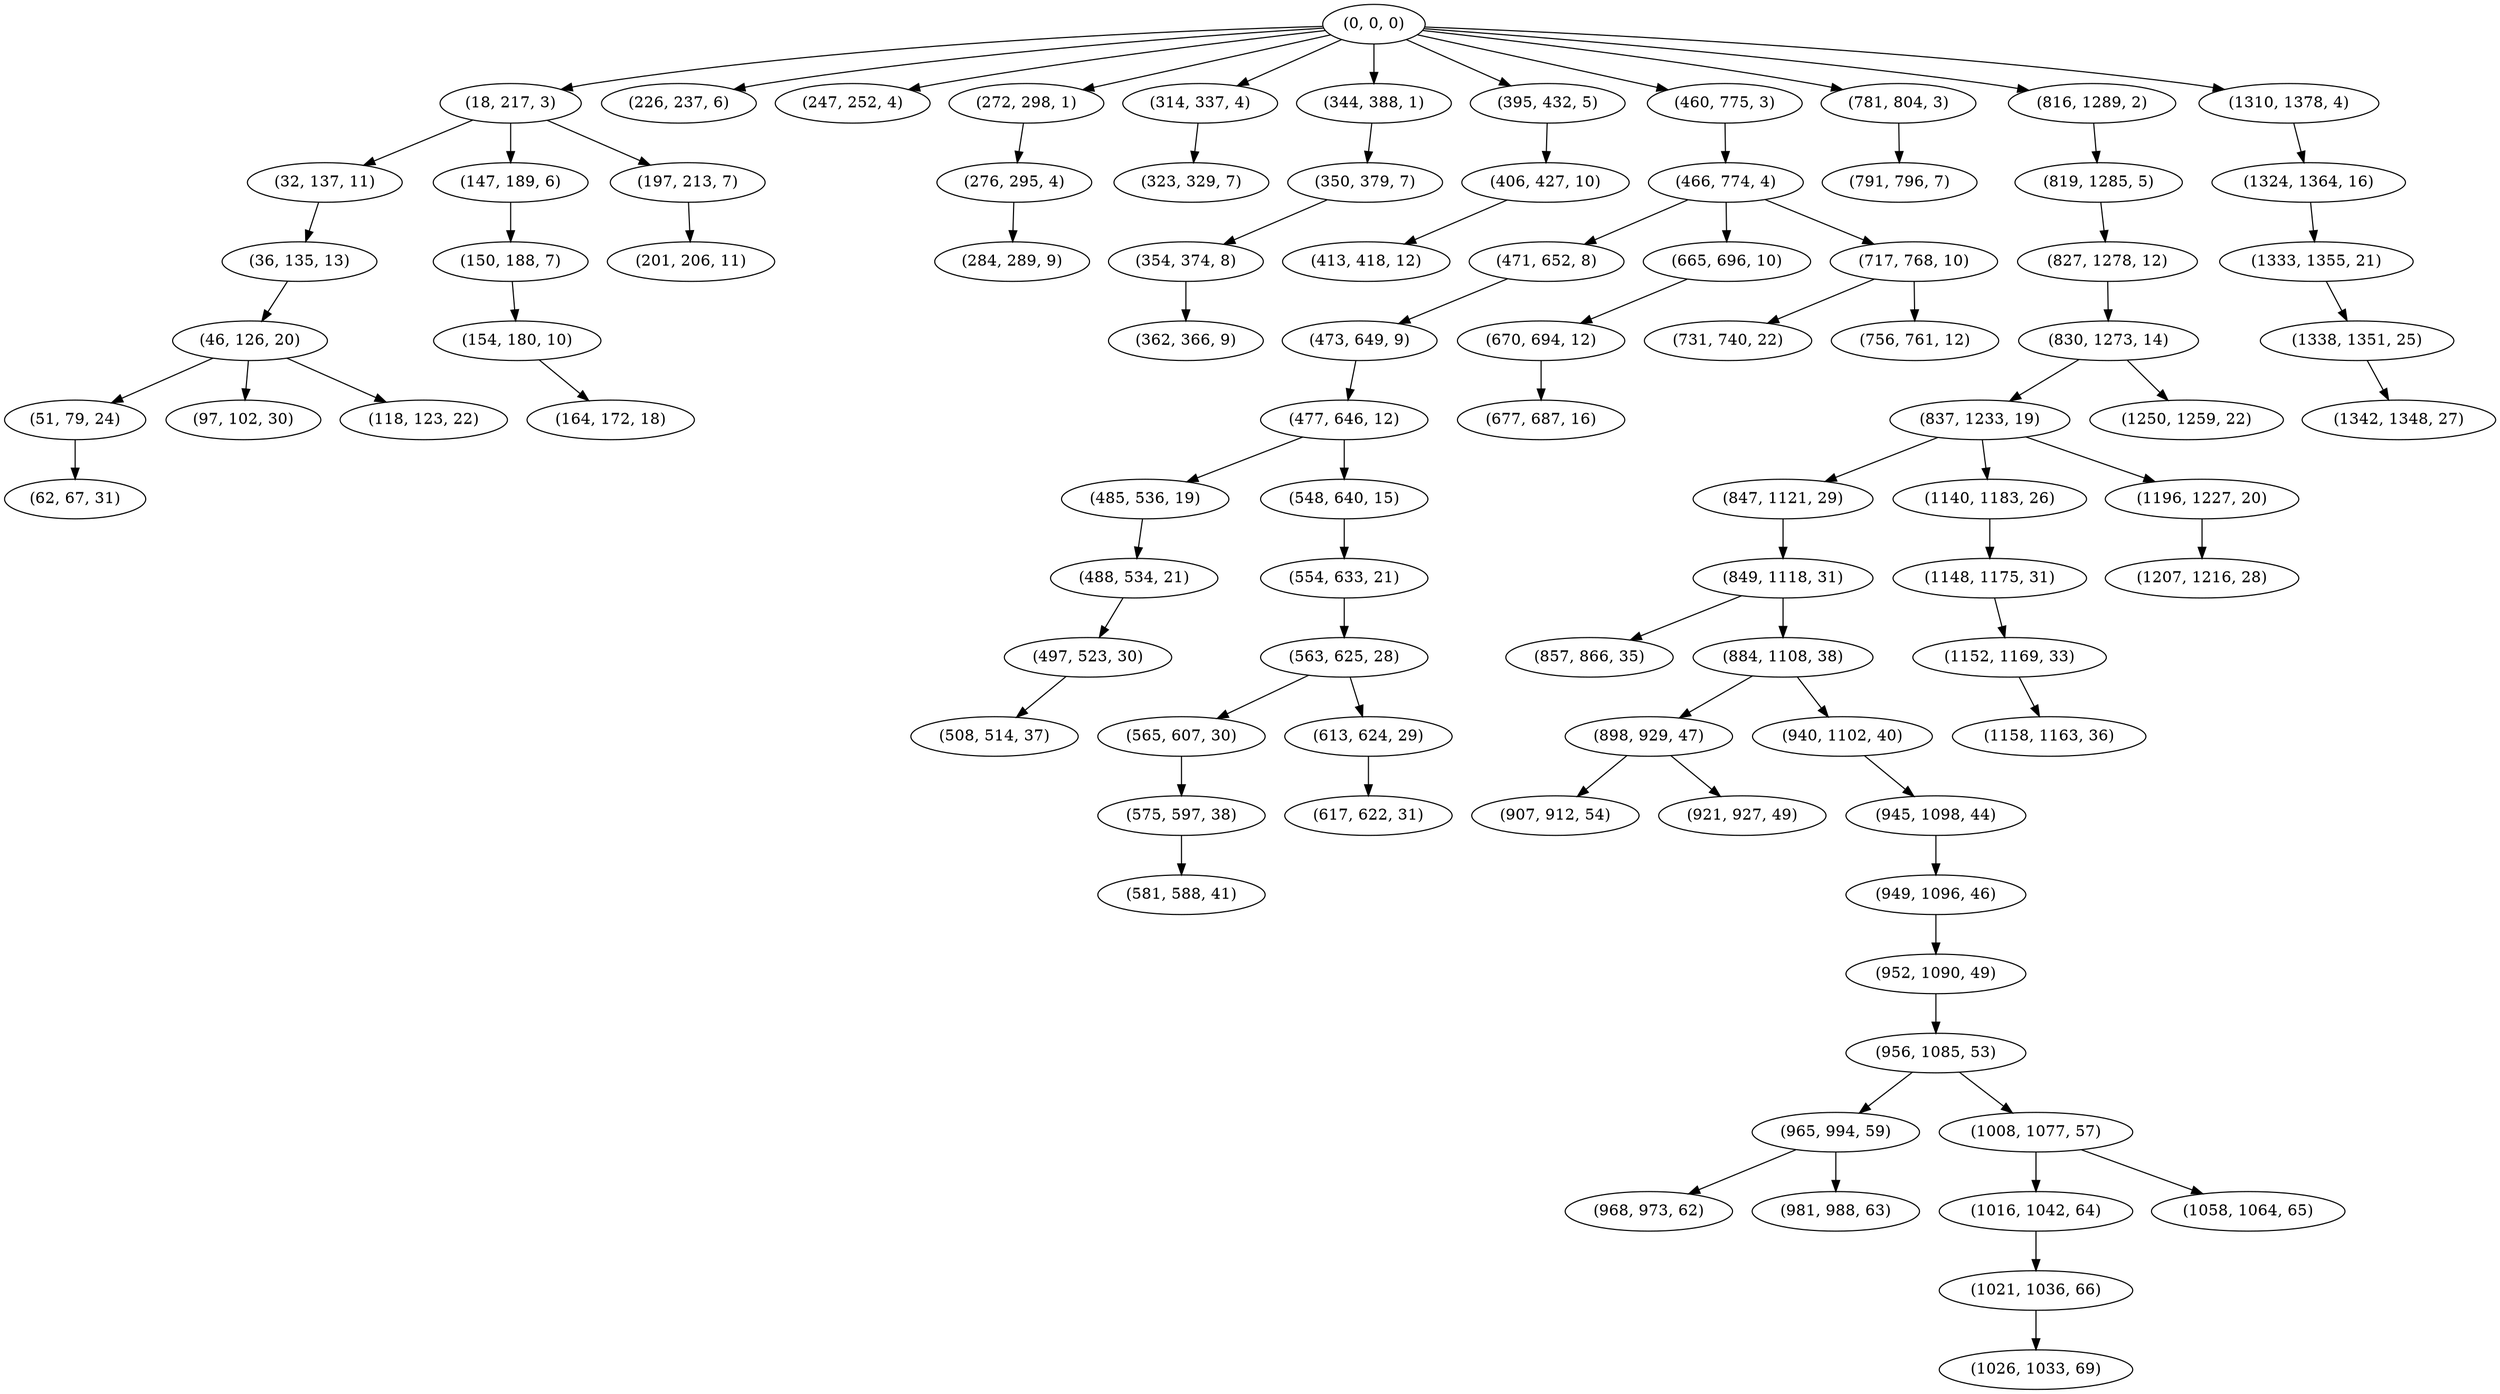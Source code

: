 digraph tree {
    "(0, 0, 0)";
    "(18, 217, 3)";
    "(32, 137, 11)";
    "(36, 135, 13)";
    "(46, 126, 20)";
    "(51, 79, 24)";
    "(62, 67, 31)";
    "(97, 102, 30)";
    "(118, 123, 22)";
    "(147, 189, 6)";
    "(150, 188, 7)";
    "(154, 180, 10)";
    "(164, 172, 18)";
    "(197, 213, 7)";
    "(201, 206, 11)";
    "(226, 237, 6)";
    "(247, 252, 4)";
    "(272, 298, 1)";
    "(276, 295, 4)";
    "(284, 289, 9)";
    "(314, 337, 4)";
    "(323, 329, 7)";
    "(344, 388, 1)";
    "(350, 379, 7)";
    "(354, 374, 8)";
    "(362, 366, 9)";
    "(395, 432, 5)";
    "(406, 427, 10)";
    "(413, 418, 12)";
    "(460, 775, 3)";
    "(466, 774, 4)";
    "(471, 652, 8)";
    "(473, 649, 9)";
    "(477, 646, 12)";
    "(485, 536, 19)";
    "(488, 534, 21)";
    "(497, 523, 30)";
    "(508, 514, 37)";
    "(548, 640, 15)";
    "(554, 633, 21)";
    "(563, 625, 28)";
    "(565, 607, 30)";
    "(575, 597, 38)";
    "(581, 588, 41)";
    "(613, 624, 29)";
    "(617, 622, 31)";
    "(665, 696, 10)";
    "(670, 694, 12)";
    "(677, 687, 16)";
    "(717, 768, 10)";
    "(731, 740, 22)";
    "(756, 761, 12)";
    "(781, 804, 3)";
    "(791, 796, 7)";
    "(816, 1289, 2)";
    "(819, 1285, 5)";
    "(827, 1278, 12)";
    "(830, 1273, 14)";
    "(837, 1233, 19)";
    "(847, 1121, 29)";
    "(849, 1118, 31)";
    "(857, 866, 35)";
    "(884, 1108, 38)";
    "(898, 929, 47)";
    "(907, 912, 54)";
    "(921, 927, 49)";
    "(940, 1102, 40)";
    "(945, 1098, 44)";
    "(949, 1096, 46)";
    "(952, 1090, 49)";
    "(956, 1085, 53)";
    "(965, 994, 59)";
    "(968, 973, 62)";
    "(981, 988, 63)";
    "(1008, 1077, 57)";
    "(1016, 1042, 64)";
    "(1021, 1036, 66)";
    "(1026, 1033, 69)";
    "(1058, 1064, 65)";
    "(1140, 1183, 26)";
    "(1148, 1175, 31)";
    "(1152, 1169, 33)";
    "(1158, 1163, 36)";
    "(1196, 1227, 20)";
    "(1207, 1216, 28)";
    "(1250, 1259, 22)";
    "(1310, 1378, 4)";
    "(1324, 1364, 16)";
    "(1333, 1355, 21)";
    "(1338, 1351, 25)";
    "(1342, 1348, 27)";
    "(0, 0, 0)" -> "(18, 217, 3)";
    "(0, 0, 0)" -> "(226, 237, 6)";
    "(0, 0, 0)" -> "(247, 252, 4)";
    "(0, 0, 0)" -> "(272, 298, 1)";
    "(0, 0, 0)" -> "(314, 337, 4)";
    "(0, 0, 0)" -> "(344, 388, 1)";
    "(0, 0, 0)" -> "(395, 432, 5)";
    "(0, 0, 0)" -> "(460, 775, 3)";
    "(0, 0, 0)" -> "(781, 804, 3)";
    "(0, 0, 0)" -> "(816, 1289, 2)";
    "(0, 0, 0)" -> "(1310, 1378, 4)";
    "(18, 217, 3)" -> "(32, 137, 11)";
    "(18, 217, 3)" -> "(147, 189, 6)";
    "(18, 217, 3)" -> "(197, 213, 7)";
    "(32, 137, 11)" -> "(36, 135, 13)";
    "(36, 135, 13)" -> "(46, 126, 20)";
    "(46, 126, 20)" -> "(51, 79, 24)";
    "(46, 126, 20)" -> "(97, 102, 30)";
    "(46, 126, 20)" -> "(118, 123, 22)";
    "(51, 79, 24)" -> "(62, 67, 31)";
    "(147, 189, 6)" -> "(150, 188, 7)";
    "(150, 188, 7)" -> "(154, 180, 10)";
    "(154, 180, 10)" -> "(164, 172, 18)";
    "(197, 213, 7)" -> "(201, 206, 11)";
    "(272, 298, 1)" -> "(276, 295, 4)";
    "(276, 295, 4)" -> "(284, 289, 9)";
    "(314, 337, 4)" -> "(323, 329, 7)";
    "(344, 388, 1)" -> "(350, 379, 7)";
    "(350, 379, 7)" -> "(354, 374, 8)";
    "(354, 374, 8)" -> "(362, 366, 9)";
    "(395, 432, 5)" -> "(406, 427, 10)";
    "(406, 427, 10)" -> "(413, 418, 12)";
    "(460, 775, 3)" -> "(466, 774, 4)";
    "(466, 774, 4)" -> "(471, 652, 8)";
    "(466, 774, 4)" -> "(665, 696, 10)";
    "(466, 774, 4)" -> "(717, 768, 10)";
    "(471, 652, 8)" -> "(473, 649, 9)";
    "(473, 649, 9)" -> "(477, 646, 12)";
    "(477, 646, 12)" -> "(485, 536, 19)";
    "(477, 646, 12)" -> "(548, 640, 15)";
    "(485, 536, 19)" -> "(488, 534, 21)";
    "(488, 534, 21)" -> "(497, 523, 30)";
    "(497, 523, 30)" -> "(508, 514, 37)";
    "(548, 640, 15)" -> "(554, 633, 21)";
    "(554, 633, 21)" -> "(563, 625, 28)";
    "(563, 625, 28)" -> "(565, 607, 30)";
    "(563, 625, 28)" -> "(613, 624, 29)";
    "(565, 607, 30)" -> "(575, 597, 38)";
    "(575, 597, 38)" -> "(581, 588, 41)";
    "(613, 624, 29)" -> "(617, 622, 31)";
    "(665, 696, 10)" -> "(670, 694, 12)";
    "(670, 694, 12)" -> "(677, 687, 16)";
    "(717, 768, 10)" -> "(731, 740, 22)";
    "(717, 768, 10)" -> "(756, 761, 12)";
    "(781, 804, 3)" -> "(791, 796, 7)";
    "(816, 1289, 2)" -> "(819, 1285, 5)";
    "(819, 1285, 5)" -> "(827, 1278, 12)";
    "(827, 1278, 12)" -> "(830, 1273, 14)";
    "(830, 1273, 14)" -> "(837, 1233, 19)";
    "(830, 1273, 14)" -> "(1250, 1259, 22)";
    "(837, 1233, 19)" -> "(847, 1121, 29)";
    "(837, 1233, 19)" -> "(1140, 1183, 26)";
    "(837, 1233, 19)" -> "(1196, 1227, 20)";
    "(847, 1121, 29)" -> "(849, 1118, 31)";
    "(849, 1118, 31)" -> "(857, 866, 35)";
    "(849, 1118, 31)" -> "(884, 1108, 38)";
    "(884, 1108, 38)" -> "(898, 929, 47)";
    "(884, 1108, 38)" -> "(940, 1102, 40)";
    "(898, 929, 47)" -> "(907, 912, 54)";
    "(898, 929, 47)" -> "(921, 927, 49)";
    "(940, 1102, 40)" -> "(945, 1098, 44)";
    "(945, 1098, 44)" -> "(949, 1096, 46)";
    "(949, 1096, 46)" -> "(952, 1090, 49)";
    "(952, 1090, 49)" -> "(956, 1085, 53)";
    "(956, 1085, 53)" -> "(965, 994, 59)";
    "(956, 1085, 53)" -> "(1008, 1077, 57)";
    "(965, 994, 59)" -> "(968, 973, 62)";
    "(965, 994, 59)" -> "(981, 988, 63)";
    "(1008, 1077, 57)" -> "(1016, 1042, 64)";
    "(1008, 1077, 57)" -> "(1058, 1064, 65)";
    "(1016, 1042, 64)" -> "(1021, 1036, 66)";
    "(1021, 1036, 66)" -> "(1026, 1033, 69)";
    "(1140, 1183, 26)" -> "(1148, 1175, 31)";
    "(1148, 1175, 31)" -> "(1152, 1169, 33)";
    "(1152, 1169, 33)" -> "(1158, 1163, 36)";
    "(1196, 1227, 20)" -> "(1207, 1216, 28)";
    "(1310, 1378, 4)" -> "(1324, 1364, 16)";
    "(1324, 1364, 16)" -> "(1333, 1355, 21)";
    "(1333, 1355, 21)" -> "(1338, 1351, 25)";
    "(1338, 1351, 25)" -> "(1342, 1348, 27)";
}
